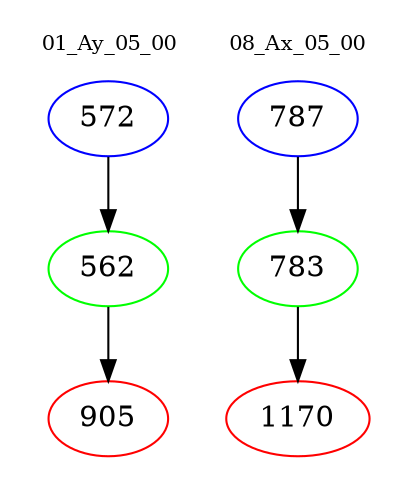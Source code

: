 digraph{
subgraph cluster_0 {
color = white
label = "01_Ay_05_00";
fontsize=10;
T0_572 [label="572", color="blue"]
T0_572 -> T0_562 [color="black"]
T0_562 [label="562", color="green"]
T0_562 -> T0_905 [color="black"]
T0_905 [label="905", color="red"]
}
subgraph cluster_1 {
color = white
label = "08_Ax_05_00";
fontsize=10;
T1_787 [label="787", color="blue"]
T1_787 -> T1_783 [color="black"]
T1_783 [label="783", color="green"]
T1_783 -> T1_1170 [color="black"]
T1_1170 [label="1170", color="red"]
}
}

